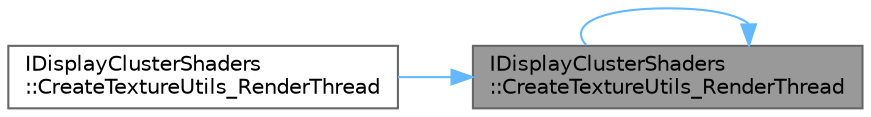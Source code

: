 digraph "IDisplayClusterShaders::CreateTextureUtils_RenderThread"
{
 // INTERACTIVE_SVG=YES
 // LATEX_PDF_SIZE
  bgcolor="transparent";
  edge [fontname=Helvetica,fontsize=10,labelfontname=Helvetica,labelfontsize=10];
  node [fontname=Helvetica,fontsize=10,shape=box,height=0.2,width=0.4];
  rankdir="RL";
  Node1 [id="Node000001",label="IDisplayClusterShaders\l::CreateTextureUtils_RenderThread",height=0.2,width=0.4,color="gray40", fillcolor="grey60", style="filled", fontcolor="black",tooltip="Return new instance of the resource utils."];
  Node1 -> Node2 [id="edge1_Node000001_Node000002",dir="back",color="steelblue1",style="solid",tooltip=" "];
  Node2 [id="Node000002",label="IDisplayClusterShaders\l::CreateTextureUtils_RenderThread",height=0.2,width=0.4,color="grey40", fillcolor="white", style="filled",URL="$d1/dd3/classIDisplayClusterShaders.html#aea0025d92ae7c601ca07c46a28757b1e",tooltip="Return new instance of the resource utils."];
  Node1 -> Node1 [id="edge2_Node000001_Node000001",dir="back",color="steelblue1",style="solid",tooltip=" "];
}
